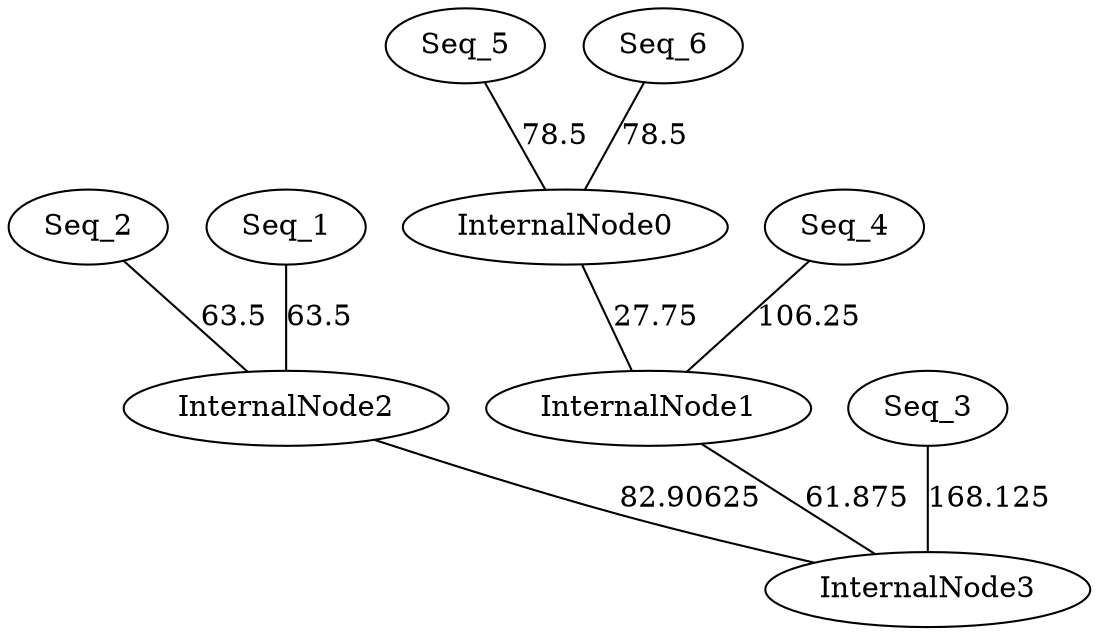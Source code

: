 // Tree
graph {
	Seq_5 -- InternalNode0 [label=78.5 weight=78.5]
	Seq_6 -- InternalNode0 [label=78.5 weight=78.5]
	Seq_4 -- InternalNode1 [label=106.25 weight=106.25]
	InternalNode0 -- InternalNode1 [label=27.75 weight=27.75]
	Seq_1 -- InternalNode2 [label=63.5 weight=63.5]
	Seq_2 -- InternalNode2 [label=63.5 weight=63.5]
	Seq_3 -- InternalNode3 [label=168.125 weight=168.125]
	InternalNode1 -- InternalNode3 [label=61.875 weight=61.875]
	InternalNode2 -- InternalNode3 [label=82.90625 weight=82.90625]
}
